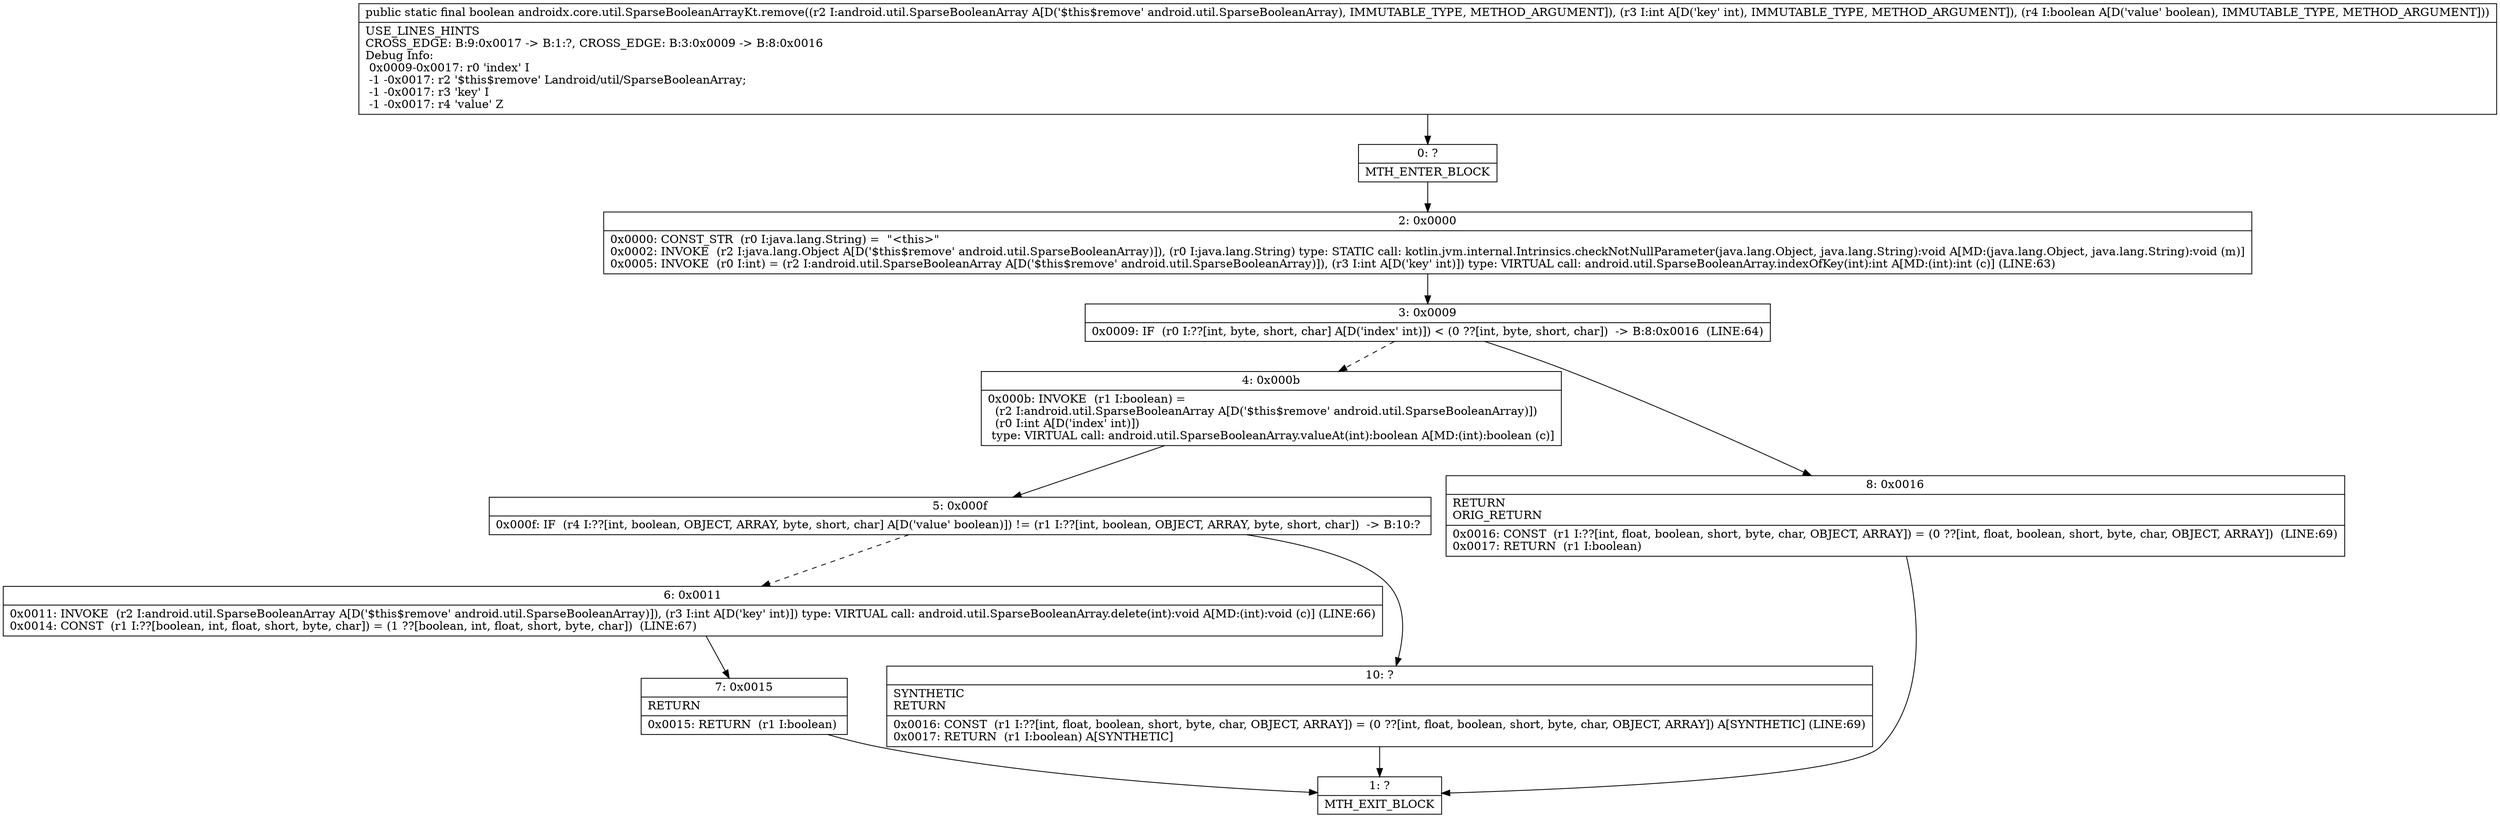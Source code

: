 digraph "CFG forandroidx.core.util.SparseBooleanArrayKt.remove(Landroid\/util\/SparseBooleanArray;IZ)Z" {
Node_0 [shape=record,label="{0\:\ ?|MTH_ENTER_BLOCK\l}"];
Node_2 [shape=record,label="{2\:\ 0x0000|0x0000: CONST_STR  (r0 I:java.lang.String) =  \"\<this\>\" \l0x0002: INVOKE  (r2 I:java.lang.Object A[D('$this$remove' android.util.SparseBooleanArray)]), (r0 I:java.lang.String) type: STATIC call: kotlin.jvm.internal.Intrinsics.checkNotNullParameter(java.lang.Object, java.lang.String):void A[MD:(java.lang.Object, java.lang.String):void (m)]\l0x0005: INVOKE  (r0 I:int) = (r2 I:android.util.SparseBooleanArray A[D('$this$remove' android.util.SparseBooleanArray)]), (r3 I:int A[D('key' int)]) type: VIRTUAL call: android.util.SparseBooleanArray.indexOfKey(int):int A[MD:(int):int (c)] (LINE:63)\l}"];
Node_3 [shape=record,label="{3\:\ 0x0009|0x0009: IF  (r0 I:??[int, byte, short, char] A[D('index' int)]) \< (0 ??[int, byte, short, char])  \-\> B:8:0x0016  (LINE:64)\l}"];
Node_4 [shape=record,label="{4\:\ 0x000b|0x000b: INVOKE  (r1 I:boolean) = \l  (r2 I:android.util.SparseBooleanArray A[D('$this$remove' android.util.SparseBooleanArray)])\l  (r0 I:int A[D('index' int)])\l type: VIRTUAL call: android.util.SparseBooleanArray.valueAt(int):boolean A[MD:(int):boolean (c)]\l}"];
Node_5 [shape=record,label="{5\:\ 0x000f|0x000f: IF  (r4 I:??[int, boolean, OBJECT, ARRAY, byte, short, char] A[D('value' boolean)]) != (r1 I:??[int, boolean, OBJECT, ARRAY, byte, short, char])  \-\> B:10:? \l}"];
Node_6 [shape=record,label="{6\:\ 0x0011|0x0011: INVOKE  (r2 I:android.util.SparseBooleanArray A[D('$this$remove' android.util.SparseBooleanArray)]), (r3 I:int A[D('key' int)]) type: VIRTUAL call: android.util.SparseBooleanArray.delete(int):void A[MD:(int):void (c)] (LINE:66)\l0x0014: CONST  (r1 I:??[boolean, int, float, short, byte, char]) = (1 ??[boolean, int, float, short, byte, char])  (LINE:67)\l}"];
Node_7 [shape=record,label="{7\:\ 0x0015|RETURN\l|0x0015: RETURN  (r1 I:boolean) \l}"];
Node_1 [shape=record,label="{1\:\ ?|MTH_EXIT_BLOCK\l}"];
Node_10 [shape=record,label="{10\:\ ?|SYNTHETIC\lRETURN\l|0x0016: CONST  (r1 I:??[int, float, boolean, short, byte, char, OBJECT, ARRAY]) = (0 ??[int, float, boolean, short, byte, char, OBJECT, ARRAY]) A[SYNTHETIC] (LINE:69)\l0x0017: RETURN  (r1 I:boolean) A[SYNTHETIC]\l}"];
Node_8 [shape=record,label="{8\:\ 0x0016|RETURN\lORIG_RETURN\l|0x0016: CONST  (r1 I:??[int, float, boolean, short, byte, char, OBJECT, ARRAY]) = (0 ??[int, float, boolean, short, byte, char, OBJECT, ARRAY])  (LINE:69)\l0x0017: RETURN  (r1 I:boolean) \l}"];
MethodNode[shape=record,label="{public static final boolean androidx.core.util.SparseBooleanArrayKt.remove((r2 I:android.util.SparseBooleanArray A[D('$this$remove' android.util.SparseBooleanArray), IMMUTABLE_TYPE, METHOD_ARGUMENT]), (r3 I:int A[D('key' int), IMMUTABLE_TYPE, METHOD_ARGUMENT]), (r4 I:boolean A[D('value' boolean), IMMUTABLE_TYPE, METHOD_ARGUMENT]))  | USE_LINES_HINTS\lCROSS_EDGE: B:9:0x0017 \-\> B:1:?, CROSS_EDGE: B:3:0x0009 \-\> B:8:0x0016\lDebug Info:\l  0x0009\-0x0017: r0 'index' I\l  \-1 \-0x0017: r2 '$this$remove' Landroid\/util\/SparseBooleanArray;\l  \-1 \-0x0017: r3 'key' I\l  \-1 \-0x0017: r4 'value' Z\l}"];
MethodNode -> Node_0;Node_0 -> Node_2;
Node_2 -> Node_3;
Node_3 -> Node_4[style=dashed];
Node_3 -> Node_8;
Node_4 -> Node_5;
Node_5 -> Node_6[style=dashed];
Node_5 -> Node_10;
Node_6 -> Node_7;
Node_7 -> Node_1;
Node_10 -> Node_1;
Node_8 -> Node_1;
}


